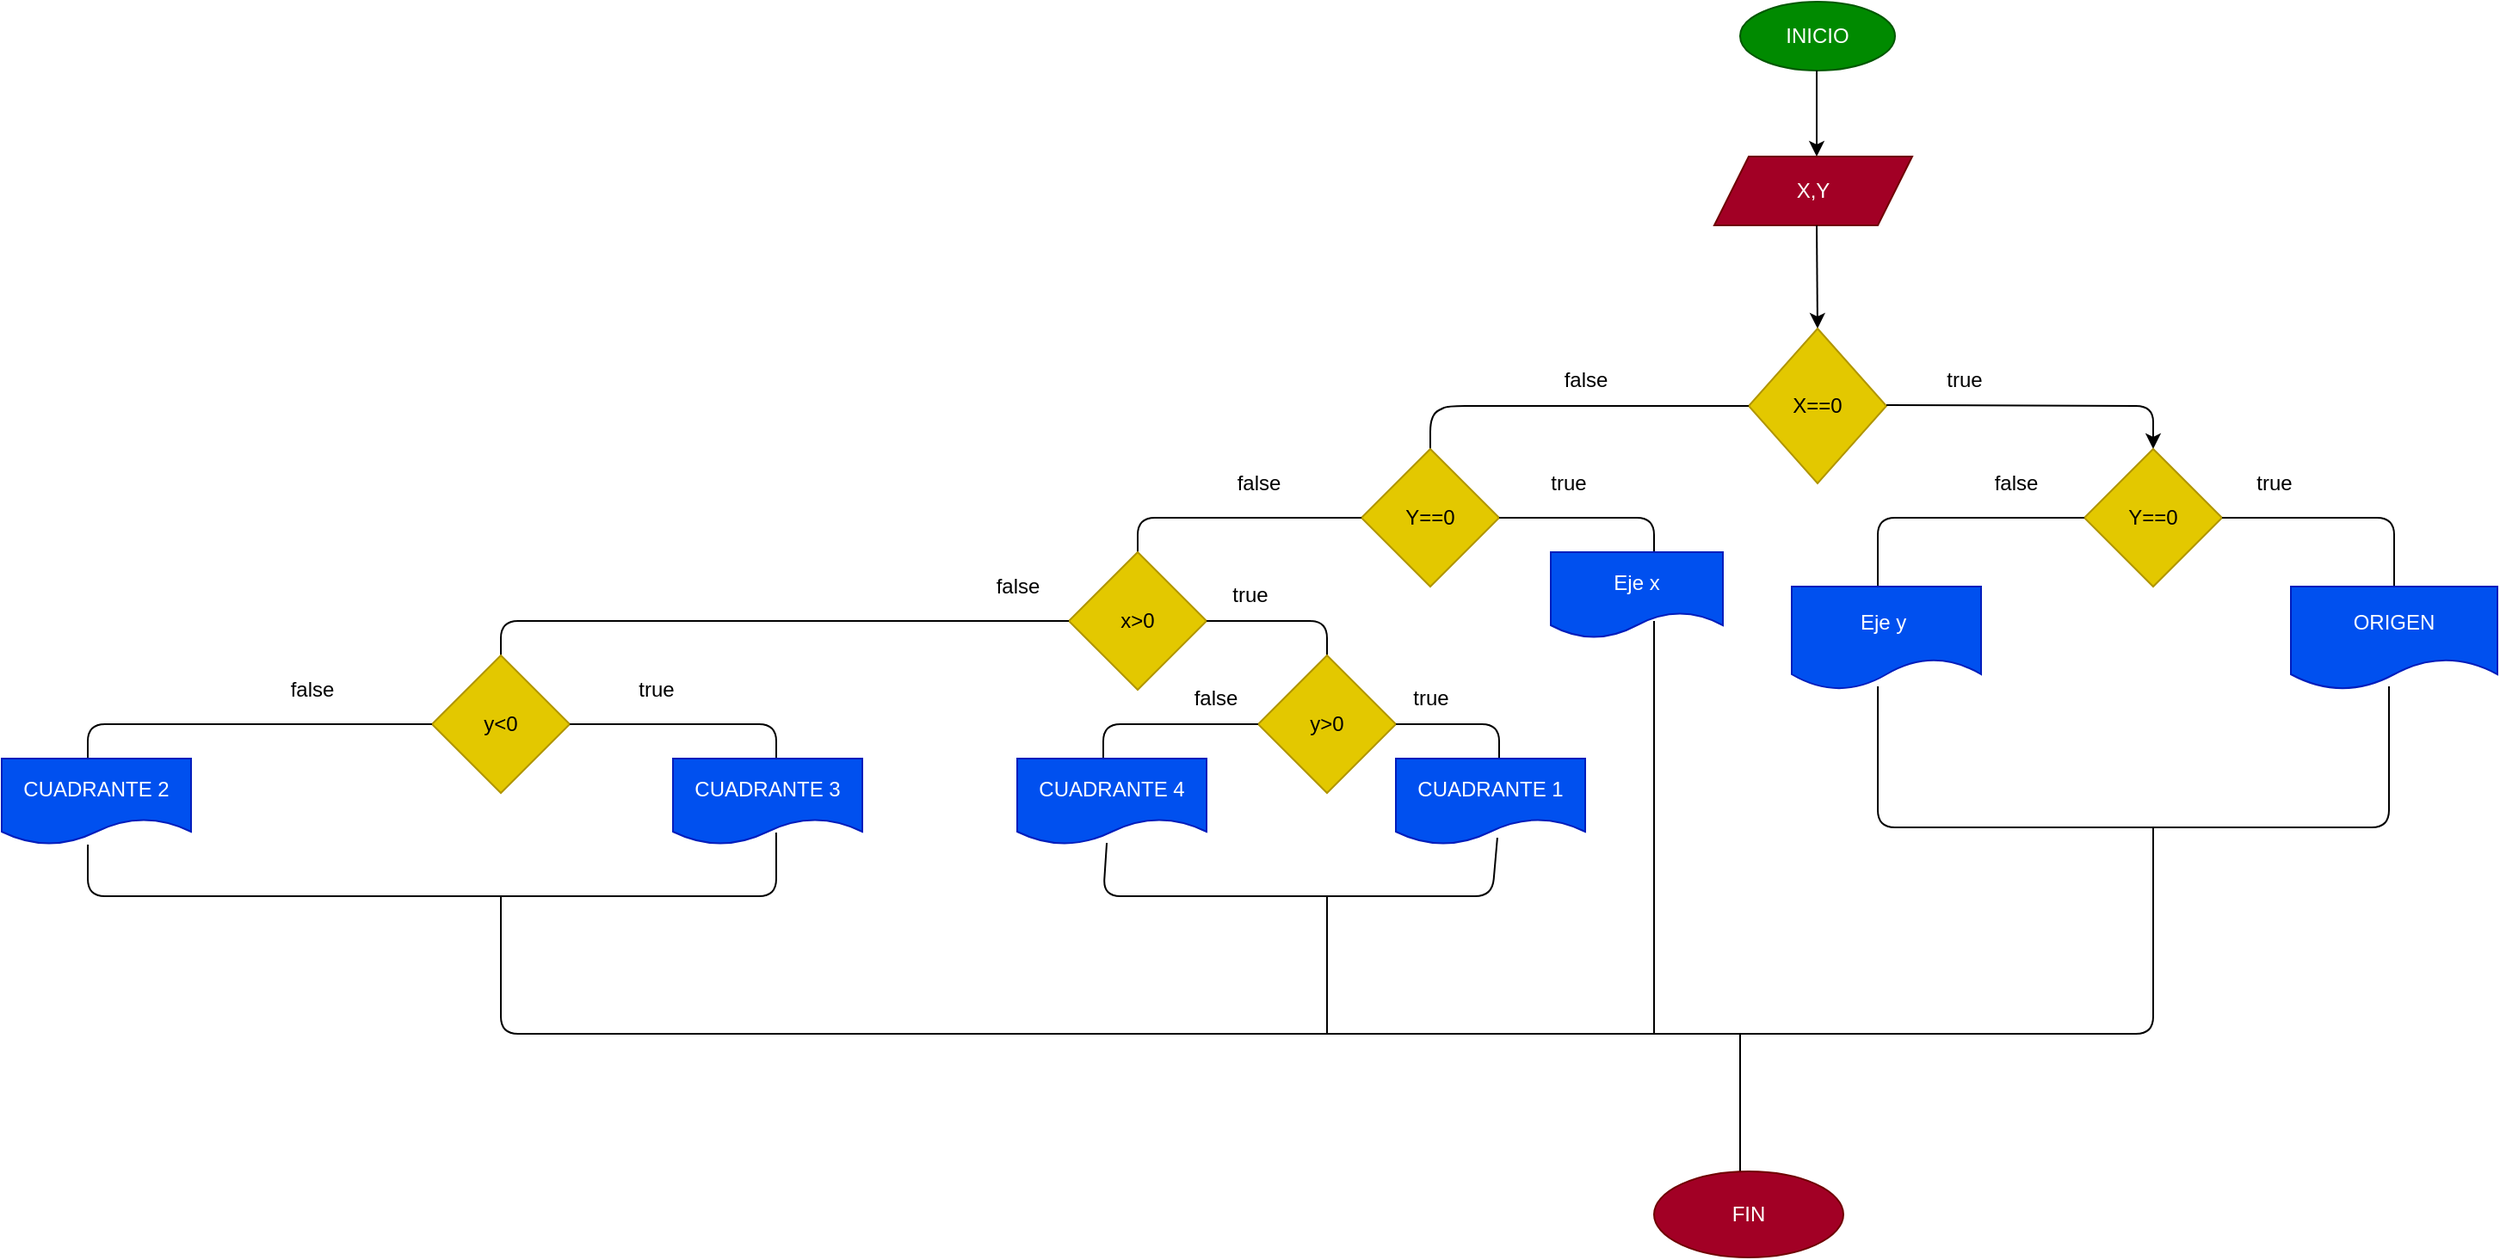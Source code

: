 <mxfile>
    <diagram id="2Bh-edNwt-iIu1xZg0g4" name="Página-1">
        <mxGraphModel dx="2976" dy="397" grid="1" gridSize="10" guides="1" tooltips="1" connect="1" arrows="1" fold="1" page="1" pageScale="1" pageWidth="2339" pageHeight="3300" math="0" shadow="0">
            <root>
                <mxCell id="0"/>
                <mxCell id="1" parent="0"/>
                <mxCell id="2" value="INICIO" style="ellipse;whiteSpace=wrap;html=1;fillColor=#008a00;fontColor=#ffffff;strokeColor=#005700;" vertex="1" parent="1">
                    <mxGeometry x="280" width="90" height="40" as="geometry"/>
                </mxCell>
                <mxCell id="3" value="" style="endArrow=classic;html=1;" edge="1" parent="1">
                    <mxGeometry width="50" height="50" relative="1" as="geometry">
                        <mxPoint x="324.5" y="40" as="sourcePoint"/>
                        <mxPoint x="324.5" y="90" as="targetPoint"/>
                    </mxGeometry>
                </mxCell>
                <mxCell id="4" value="X,Y" style="shape=parallelogram;perimeter=parallelogramPerimeter;whiteSpace=wrap;html=1;fixedSize=1;fillColor=#a20025;fontColor=#ffffff;strokeColor=#6F0000;" vertex="1" parent="1">
                    <mxGeometry x="265" y="90" width="115" height="40" as="geometry"/>
                </mxCell>
                <mxCell id="5" value="" style="endArrow=classic;html=1;" edge="1" parent="1">
                    <mxGeometry width="50" height="50" relative="1" as="geometry">
                        <mxPoint x="324.5" y="130" as="sourcePoint"/>
                        <mxPoint x="325" y="190" as="targetPoint"/>
                    </mxGeometry>
                </mxCell>
                <mxCell id="6" value="X==0" style="rhombus;whiteSpace=wrap;html=1;fillColor=#e3c800;fontColor=#000000;strokeColor=#B09500;" vertex="1" parent="1">
                    <mxGeometry x="285" y="190" width="80" height="90" as="geometry"/>
                </mxCell>
                <mxCell id="7" value="" style="endArrow=none;html=1;entryX=0;entryY=0.5;entryDx=0;entryDy=0;" edge="1" parent="1" target="6">
                    <mxGeometry width="50" height="50" relative="1" as="geometry">
                        <mxPoint x="100" y="260" as="sourcePoint"/>
                        <mxPoint x="230" y="220" as="targetPoint"/>
                        <Array as="points">
                            <mxPoint x="100" y="240"/>
                            <mxPoint x="110" y="235"/>
                            <mxPoint x="230" y="235"/>
                        </Array>
                    </mxGeometry>
                </mxCell>
                <mxCell id="9" value="" style="endArrow=classic;html=1;" edge="1" parent="1">
                    <mxGeometry width="50" height="50" relative="1" as="geometry">
                        <mxPoint x="365" y="234.5" as="sourcePoint"/>
                        <mxPoint x="520" y="260" as="targetPoint"/>
                        <Array as="points">
                            <mxPoint x="520" y="235"/>
                        </Array>
                    </mxGeometry>
                </mxCell>
                <mxCell id="10" value="Y==0" style="rhombus;whiteSpace=wrap;html=1;fillColor=#e3c800;fontColor=#000000;strokeColor=#B09500;" vertex="1" parent="1">
                    <mxGeometry x="60" y="260" width="80" height="80" as="geometry"/>
                </mxCell>
                <mxCell id="11" value="Y==0" style="rhombus;whiteSpace=wrap;html=1;fillColor=#e3c800;fontColor=#000000;strokeColor=#B09500;" vertex="1" parent="1">
                    <mxGeometry x="480" y="260" width="80" height="80" as="geometry"/>
                </mxCell>
                <mxCell id="13" value="" style="endArrow=none;html=1;entryX=0;entryY=0.5;entryDx=0;entryDy=0;" edge="1" parent="1" target="10">
                    <mxGeometry width="50" height="50" relative="1" as="geometry">
                        <mxPoint x="-70" y="320" as="sourcePoint"/>
                        <mxPoint x="50" y="275" as="targetPoint"/>
                        <Array as="points">
                            <mxPoint x="-70" y="300"/>
                        </Array>
                    </mxGeometry>
                </mxCell>
                <mxCell id="14" value="x&amp;gt;0" style="rhombus;whiteSpace=wrap;html=1;fillColor=#e3c800;fontColor=#000000;strokeColor=#B09500;" vertex="1" parent="1">
                    <mxGeometry x="-110" y="320" width="80" height="80" as="geometry"/>
                </mxCell>
                <mxCell id="15" value="" style="endArrow=none;html=1;exitX=1;exitY=0.5;exitDx=0;exitDy=0;" edge="1" parent="1" source="10">
                    <mxGeometry width="50" height="50" relative="1" as="geometry">
                        <mxPoint x="170" y="320" as="sourcePoint"/>
                        <mxPoint x="230" y="320" as="targetPoint"/>
                        <Array as="points">
                            <mxPoint x="230" y="300"/>
                        </Array>
                    </mxGeometry>
                </mxCell>
                <mxCell id="16" value="Eje x" style="shape=document;whiteSpace=wrap;html=1;boundedLbl=1;fillColor=#0050ef;fontColor=#ffffff;strokeColor=#001DBC;" vertex="1" parent="1">
                    <mxGeometry x="170" y="320" width="100" height="50" as="geometry"/>
                </mxCell>
                <mxCell id="18" value="" style="endArrow=none;html=1;entryX=0;entryY=0.5;entryDx=0;entryDy=0;" edge="1" parent="1" target="14">
                    <mxGeometry width="50" height="50" relative="1" as="geometry">
                        <mxPoint x="-440" y="380" as="sourcePoint"/>
                        <mxPoint x="-170" y="335" as="targetPoint"/>
                        <Array as="points">
                            <mxPoint x="-440" y="360"/>
                        </Array>
                    </mxGeometry>
                </mxCell>
                <mxCell id="19" value="y&amp;lt;0" style="rhombus;whiteSpace=wrap;html=1;fillColor=#e3c800;fontColor=#000000;strokeColor=#B09500;" vertex="1" parent="1">
                    <mxGeometry x="-480" y="380" width="80" height="80" as="geometry"/>
                </mxCell>
                <mxCell id="20" value="" style="endArrow=none;html=1;entryX=0;entryY=0.5;entryDx=0;entryDy=0;" edge="1" parent="1" target="19">
                    <mxGeometry width="50" height="50" relative="1" as="geometry">
                        <mxPoint x="-680" y="440" as="sourcePoint"/>
                        <mxPoint x="-520" y="400" as="targetPoint"/>
                        <Array as="points">
                            <mxPoint x="-680" y="420"/>
                        </Array>
                    </mxGeometry>
                </mxCell>
                <mxCell id="22" value="" style="endArrow=none;html=1;exitX=1;exitY=0.5;exitDx=0;exitDy=0;" edge="1" parent="1" source="19">
                    <mxGeometry width="50" height="50" relative="1" as="geometry">
                        <mxPoint x="-400" y="445" as="sourcePoint"/>
                        <mxPoint x="-280" y="440" as="targetPoint"/>
                        <Array as="points">
                            <mxPoint x="-280" y="420"/>
                        </Array>
                    </mxGeometry>
                </mxCell>
                <mxCell id="23" value="" style="endArrow=none;html=1;exitX=1;exitY=0.5;exitDx=0;exitDy=0;" edge="1" parent="1" source="14">
                    <mxGeometry width="50" height="50" relative="1" as="geometry">
                        <mxPoint x="-30" y="400" as="sourcePoint"/>
                        <mxPoint x="40" y="380" as="targetPoint"/>
                        <Array as="points">
                            <mxPoint x="40" y="360"/>
                        </Array>
                    </mxGeometry>
                </mxCell>
                <mxCell id="24" value="y&amp;gt;0" style="rhombus;whiteSpace=wrap;html=1;fillColor=#e3c800;fontColor=#000000;strokeColor=#B09500;" vertex="1" parent="1">
                    <mxGeometry y="380" width="80" height="80" as="geometry"/>
                </mxCell>
                <mxCell id="25" value="" style="endArrow=none;html=1;entryX=0;entryY=0.5;entryDx=0;entryDy=0;" edge="1" parent="1" target="24">
                    <mxGeometry width="50" height="50" relative="1" as="geometry">
                        <mxPoint x="-90" y="440" as="sourcePoint"/>
                        <mxPoint x="-20" y="400" as="targetPoint"/>
                        <Array as="points">
                            <mxPoint x="-90" y="420"/>
                        </Array>
                    </mxGeometry>
                </mxCell>
                <mxCell id="26" value="" style="endArrow=none;html=1;exitX=1;exitY=0.5;exitDx=0;exitDy=0;" edge="1" parent="1" source="24">
                    <mxGeometry width="50" height="50" relative="1" as="geometry">
                        <mxPoint x="90" y="445" as="sourcePoint"/>
                        <mxPoint x="140" y="440" as="targetPoint"/>
                        <Array as="points">
                            <mxPoint x="140" y="420"/>
                        </Array>
                    </mxGeometry>
                </mxCell>
                <mxCell id="27" value="CUADRANTE 4" style="shape=document;whiteSpace=wrap;html=1;boundedLbl=1;fillColor=#0050ef;fontColor=#ffffff;strokeColor=#001DBC;" vertex="1" parent="1">
                    <mxGeometry x="-140" y="440" width="110" height="50" as="geometry"/>
                </mxCell>
                <mxCell id="28" value="CUADRANTE 1" style="shape=document;whiteSpace=wrap;html=1;boundedLbl=1;fillColor=#0050ef;fontColor=#ffffff;strokeColor=#001DBC;" vertex="1" parent="1">
                    <mxGeometry x="80" y="440" width="110" height="50" as="geometry"/>
                </mxCell>
                <mxCell id="29" value="CUADRANTE 2" style="shape=document;whiteSpace=wrap;html=1;boundedLbl=1;fillColor=#0050ef;fontColor=#ffffff;strokeColor=#001DBC;" vertex="1" parent="1">
                    <mxGeometry x="-730" y="440" width="110" height="50" as="geometry"/>
                </mxCell>
                <mxCell id="30" value="CUADRANTE 3" style="shape=document;whiteSpace=wrap;html=1;boundedLbl=1;fillColor=#0050ef;fontColor=#ffffff;strokeColor=#001DBC;" vertex="1" parent="1">
                    <mxGeometry x="-340" y="440" width="110" height="50" as="geometry"/>
                </mxCell>
                <mxCell id="31" value="" style="endArrow=none;html=1;exitX=0.455;exitY=1;exitDx=0;exitDy=0;exitPerimeter=0;entryX=0.545;entryY=0.86;entryDx=0;entryDy=0;entryPerimeter=0;" edge="1" parent="1" source="29" target="30">
                    <mxGeometry width="50" height="50" relative="1" as="geometry">
                        <mxPoint x="-680" y="540" as="sourcePoint"/>
                        <mxPoint x="-280" y="500" as="targetPoint"/>
                        <Array as="points">
                            <mxPoint x="-680" y="520"/>
                            <mxPoint x="-480" y="520"/>
                            <mxPoint x="-280" y="520"/>
                        </Array>
                    </mxGeometry>
                </mxCell>
                <mxCell id="32" value="" style="endArrow=none;html=1;exitX=0.473;exitY=0.98;exitDx=0;exitDy=0;exitPerimeter=0;entryX=0.536;entryY=0.92;entryDx=0;entryDy=0;entryPerimeter=0;" edge="1" parent="1" source="27" target="28">
                    <mxGeometry width="50" height="50" relative="1" as="geometry">
                        <mxPoint x="-90" y="520" as="sourcePoint"/>
                        <mxPoint x="160" y="520" as="targetPoint"/>
                        <Array as="points">
                            <mxPoint x="-90" y="520"/>
                            <mxPoint x="-50" y="520"/>
                            <mxPoint x="-10" y="520"/>
                            <mxPoint x="136" y="520"/>
                        </Array>
                    </mxGeometry>
                </mxCell>
                <mxCell id="33" value="" style="endArrow=none;html=1;" edge="1" parent="1">
                    <mxGeometry width="50" height="50" relative="1" as="geometry">
                        <mxPoint x="520" y="480" as="sourcePoint"/>
                        <mxPoint x="-440" y="520" as="targetPoint"/>
                        <Array as="points">
                            <mxPoint x="520" y="600"/>
                            <mxPoint x="40" y="600"/>
                            <mxPoint x="-440" y="600"/>
                        </Array>
                    </mxGeometry>
                </mxCell>
                <mxCell id="34" value="" style="endArrow=none;html=1;" edge="1" parent="1">
                    <mxGeometry width="50" height="50" relative="1" as="geometry">
                        <mxPoint x="40" y="600" as="sourcePoint"/>
                        <mxPoint x="40" y="520" as="targetPoint"/>
                    </mxGeometry>
                </mxCell>
                <mxCell id="35" value="" style="endArrow=none;html=1;" edge="1" parent="1">
                    <mxGeometry width="50" height="50" relative="1" as="geometry">
                        <mxPoint x="230" y="600" as="sourcePoint"/>
                        <mxPoint x="230" y="360" as="targetPoint"/>
                    </mxGeometry>
                </mxCell>
                <mxCell id="36" value="" style="endArrow=none;html=1;entryX=0;entryY=0.5;entryDx=0;entryDy=0;" edge="1" parent="1" target="11">
                    <mxGeometry width="50" height="50" relative="1" as="geometry">
                        <mxPoint x="360" y="340" as="sourcePoint"/>
                        <mxPoint x="470" y="290" as="targetPoint"/>
                        <Array as="points">
                            <mxPoint x="360" y="300"/>
                        </Array>
                    </mxGeometry>
                </mxCell>
                <mxCell id="37" value="" style="endArrow=none;html=1;" edge="1" parent="1">
                    <mxGeometry width="50" height="50" relative="1" as="geometry">
                        <mxPoint x="560" y="300" as="sourcePoint"/>
                        <mxPoint x="660" y="340" as="targetPoint"/>
                        <Array as="points">
                            <mxPoint x="660" y="300"/>
                        </Array>
                    </mxGeometry>
                </mxCell>
                <mxCell id="38" value="Eje y&amp;nbsp;" style="shape=document;whiteSpace=wrap;html=1;boundedLbl=1;fillColor=#0050ef;fontColor=#ffffff;strokeColor=#001DBC;" vertex="1" parent="1">
                    <mxGeometry x="310" y="340" width="110" height="60" as="geometry"/>
                </mxCell>
                <mxCell id="39" value="ORIGEN" style="shape=document;whiteSpace=wrap;html=1;boundedLbl=1;fillColor=#0050ef;fontColor=#ffffff;strokeColor=#001DBC;" vertex="1" parent="1">
                    <mxGeometry x="600" y="340" width="120" height="60" as="geometry"/>
                </mxCell>
                <mxCell id="40" value="" style="endArrow=none;html=1;entryX=0.455;entryY=0.967;entryDx=0;entryDy=0;entryPerimeter=0;exitX=0.475;exitY=0.967;exitDx=0;exitDy=0;exitPerimeter=0;" edge="1" parent="1" source="39" target="38">
                    <mxGeometry width="50" height="50" relative="1" as="geometry">
                        <mxPoint x="680" y="410" as="sourcePoint"/>
                        <mxPoint x="380" y="430" as="targetPoint"/>
                        <Array as="points">
                            <mxPoint x="657" y="480"/>
                            <mxPoint x="360" y="480"/>
                        </Array>
                    </mxGeometry>
                </mxCell>
                <mxCell id="41" value="" style="endArrow=none;html=1;" edge="1" parent="1">
                    <mxGeometry width="50" height="50" relative="1" as="geometry">
                        <mxPoint x="280" y="680" as="sourcePoint"/>
                        <mxPoint x="280" y="600" as="targetPoint"/>
                    </mxGeometry>
                </mxCell>
                <mxCell id="42" value="FIN" style="ellipse;whiteSpace=wrap;html=1;fillColor=#a20025;fontColor=#ffffff;strokeColor=#6F0000;" vertex="1" parent="1">
                    <mxGeometry x="230" y="680" width="110" height="50" as="geometry"/>
                </mxCell>
                <mxCell id="43" value="false" style="text;html=1;align=center;verticalAlign=middle;resizable=0;points=[];autosize=1;strokeColor=none;fillColor=none;" vertex="1" parent="1">
                    <mxGeometry x="165" y="205" width="50" height="30" as="geometry"/>
                </mxCell>
                <mxCell id="44" value="true" style="text;html=1;align=center;verticalAlign=middle;resizable=0;points=[];autosize=1;strokeColor=none;fillColor=none;" vertex="1" parent="1">
                    <mxGeometry x="390" y="205" width="40" height="30" as="geometry"/>
                </mxCell>
                <mxCell id="45" value="false" style="text;html=1;align=center;verticalAlign=middle;resizable=0;points=[];autosize=1;strokeColor=none;fillColor=none;" vertex="1" parent="1">
                    <mxGeometry x="415" y="265" width="50" height="30" as="geometry"/>
                </mxCell>
                <mxCell id="46" value="true" style="text;html=1;align=center;verticalAlign=middle;resizable=0;points=[];autosize=1;strokeColor=none;fillColor=none;" vertex="1" parent="1">
                    <mxGeometry x="570" y="265" width="40" height="30" as="geometry"/>
                </mxCell>
                <mxCell id="47" value="true" style="text;html=1;align=center;verticalAlign=middle;resizable=0;points=[];autosize=1;strokeColor=none;fillColor=none;" vertex="1" parent="1">
                    <mxGeometry x="160" y="265" width="40" height="30" as="geometry"/>
                </mxCell>
                <mxCell id="48" value="false" style="text;html=1;align=center;verticalAlign=middle;resizable=0;points=[];autosize=1;strokeColor=none;fillColor=none;" vertex="1" parent="1">
                    <mxGeometry x="-25" y="265" width="50" height="30" as="geometry"/>
                </mxCell>
                <mxCell id="49" value="true" style="text;html=1;align=center;verticalAlign=middle;resizable=0;points=[];autosize=1;strokeColor=none;fillColor=none;" vertex="1" parent="1">
                    <mxGeometry x="-25" y="330" width="40" height="30" as="geometry"/>
                </mxCell>
                <mxCell id="50" value="false" style="text;html=1;align=center;verticalAlign=middle;resizable=0;points=[];autosize=1;strokeColor=none;fillColor=none;" vertex="1" parent="1">
                    <mxGeometry x="-165" y="325" width="50" height="30" as="geometry"/>
                </mxCell>
                <mxCell id="51" value="true" style="text;html=1;align=center;verticalAlign=middle;resizable=0;points=[];autosize=1;strokeColor=none;fillColor=none;" vertex="1" parent="1">
                    <mxGeometry x="80" y="390" width="40" height="30" as="geometry"/>
                </mxCell>
                <mxCell id="52" value="false" style="text;html=1;align=center;verticalAlign=middle;resizable=0;points=[];autosize=1;strokeColor=none;fillColor=none;" vertex="1" parent="1">
                    <mxGeometry x="-50" y="390" width="50" height="30" as="geometry"/>
                </mxCell>
                <mxCell id="53" value="false" style="text;html=1;align=center;verticalAlign=middle;resizable=0;points=[];autosize=1;strokeColor=none;fillColor=none;" vertex="1" parent="1">
                    <mxGeometry x="-575" y="385" width="50" height="30" as="geometry"/>
                </mxCell>
                <mxCell id="54" value="true" style="text;html=1;align=center;verticalAlign=middle;resizable=0;points=[];autosize=1;strokeColor=none;fillColor=none;" vertex="1" parent="1">
                    <mxGeometry x="-370" y="385" width="40" height="30" as="geometry"/>
                </mxCell>
            </root>
        </mxGraphModel>
    </diagram>
</mxfile>